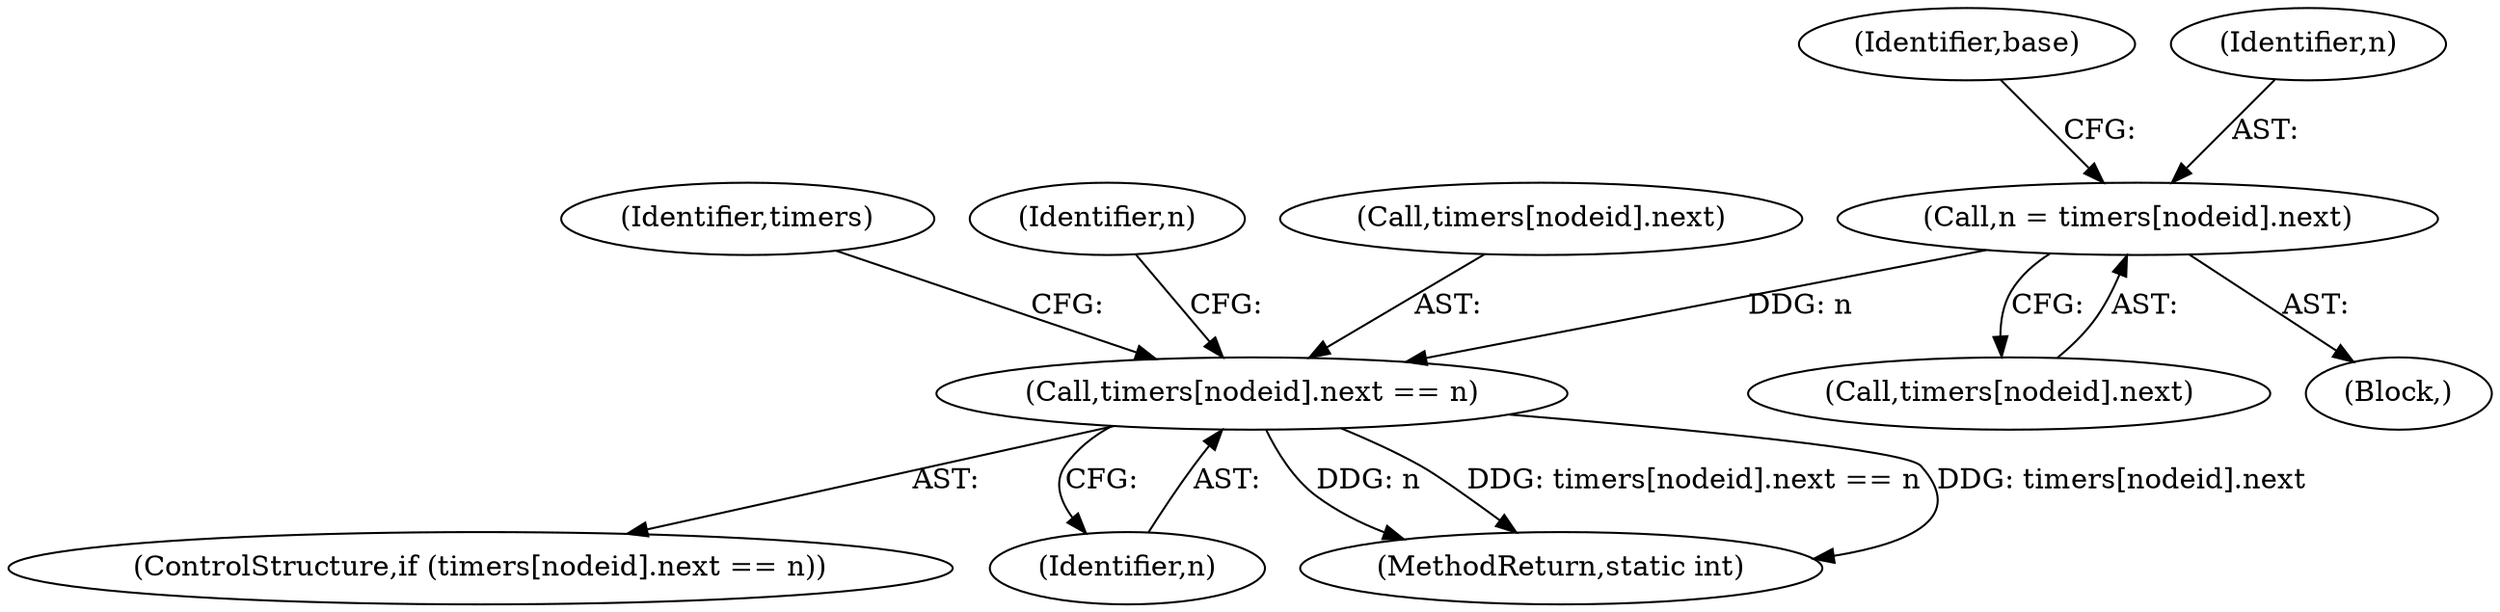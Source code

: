 digraph "0_linux_f8bd2258e2d520dff28c855658bd24bdafb5102d_3@array" {
"1000270" [label="(Call,n = timers[nodeid].next)"];
"1000280" [label="(Call,timers[nodeid].next == n)"];
"1000272" [label="(Call,timers[nodeid].next)"];
"1000278" [label="(Identifier,base)"];
"1000279" [label="(ControlStructure,if (timers[nodeid].next == n))"];
"1000292" [label="(Identifier,timers)"];
"1000300" [label="(Identifier,n)"];
"1000280" [label="(Call,timers[nodeid].next == n)"];
"1000114" [label="(Block,)"];
"1000286" [label="(Identifier,n)"];
"1000281" [label="(Call,timers[nodeid].next)"];
"1000271" [label="(Identifier,n)"];
"1000318" [label="(MethodReturn,static int)"];
"1000270" [label="(Call,n = timers[nodeid].next)"];
"1000270" -> "1000114"  [label="AST: "];
"1000270" -> "1000272"  [label="CFG: "];
"1000271" -> "1000270"  [label="AST: "];
"1000272" -> "1000270"  [label="AST: "];
"1000278" -> "1000270"  [label="CFG: "];
"1000270" -> "1000280"  [label="DDG: n"];
"1000280" -> "1000279"  [label="AST: "];
"1000280" -> "1000286"  [label="CFG: "];
"1000281" -> "1000280"  [label="AST: "];
"1000286" -> "1000280"  [label="AST: "];
"1000292" -> "1000280"  [label="CFG: "];
"1000300" -> "1000280"  [label="CFG: "];
"1000280" -> "1000318"  [label="DDG: n"];
"1000280" -> "1000318"  [label="DDG: timers[nodeid].next == n"];
"1000280" -> "1000318"  [label="DDG: timers[nodeid].next"];
}
